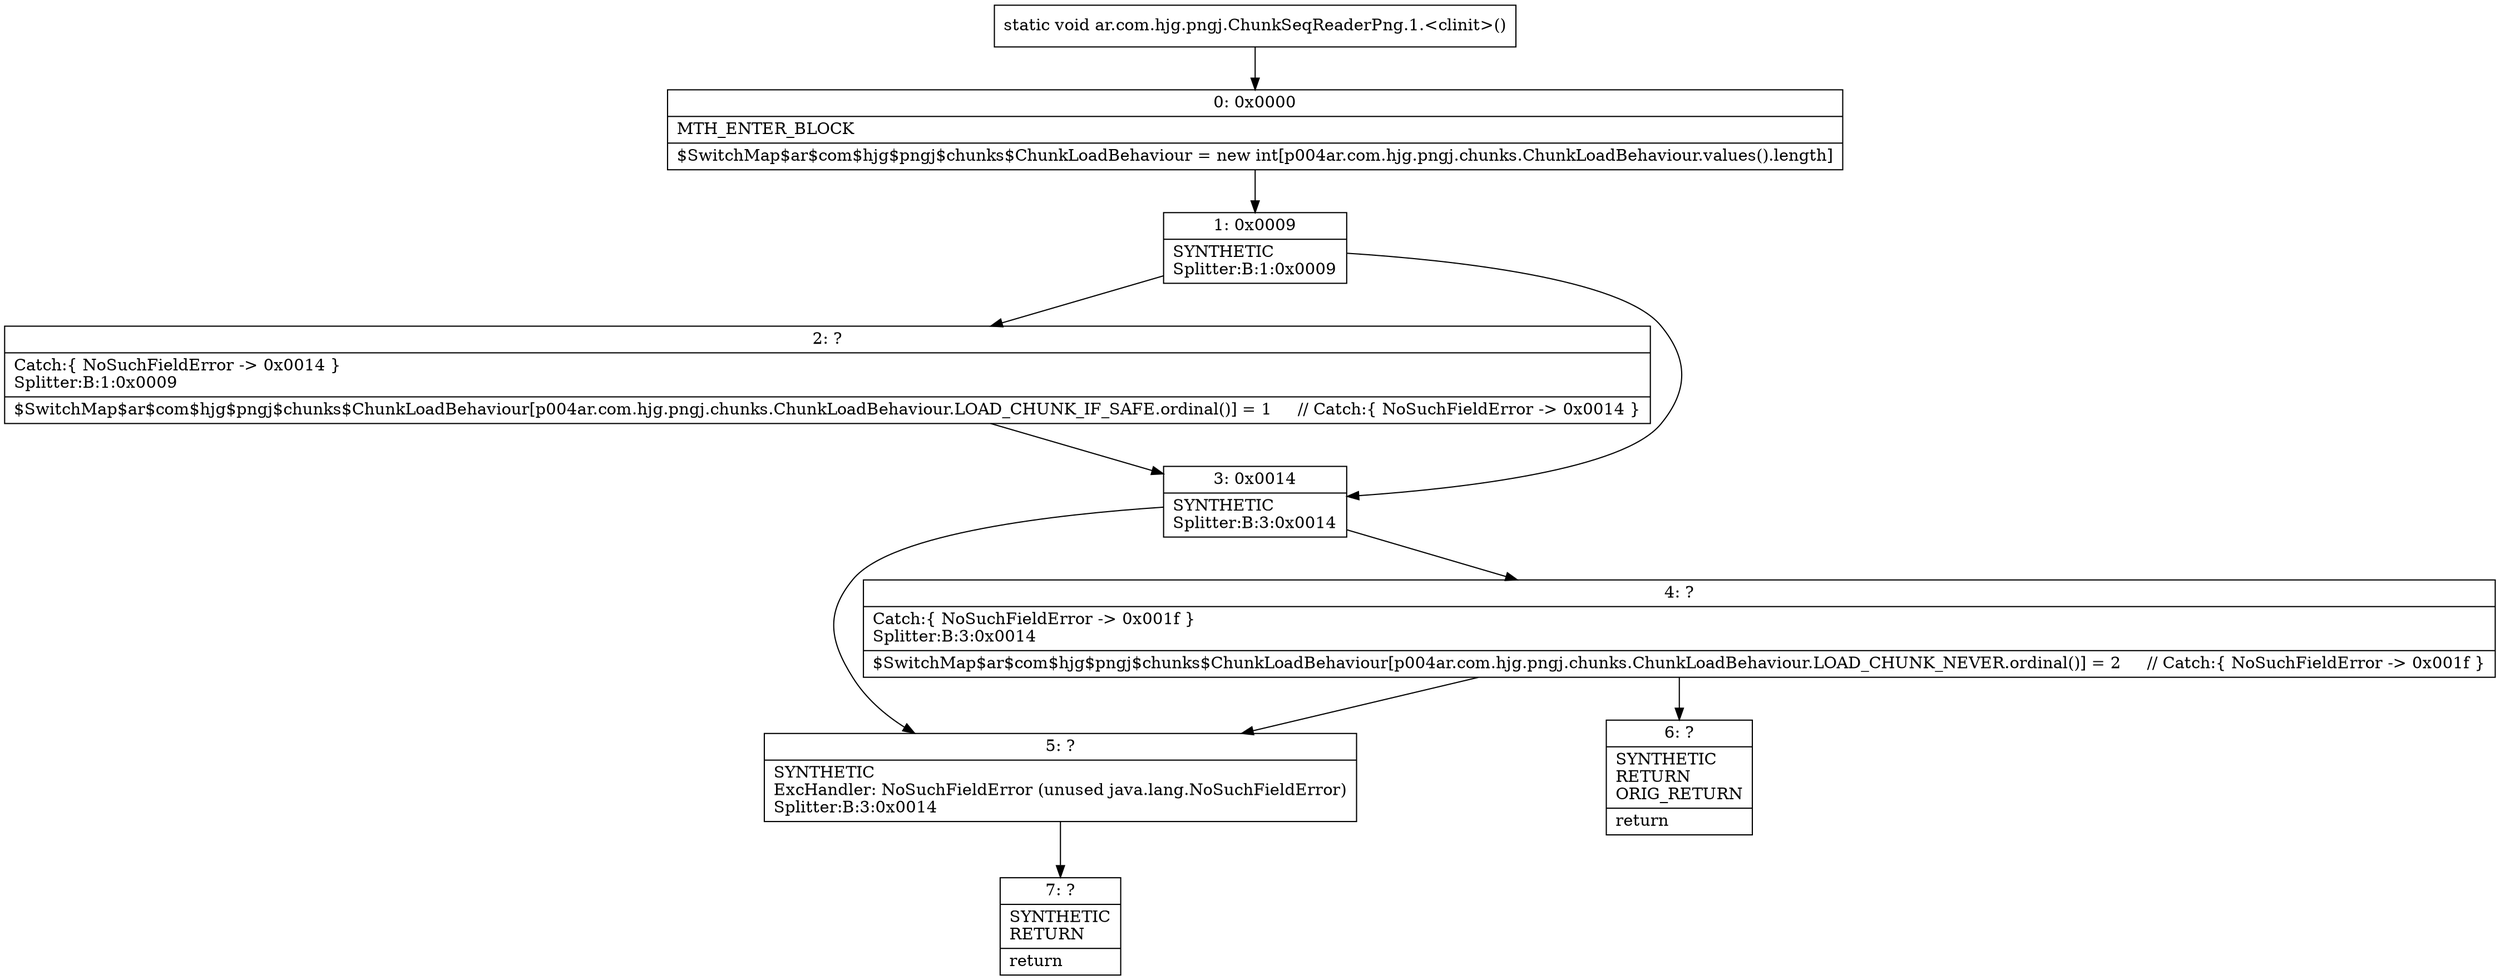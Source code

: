 digraph "CFG forar.com.hjg.pngj.ChunkSeqReaderPng.1.\<clinit\>()V" {
Node_0 [shape=record,label="{0\:\ 0x0000|MTH_ENTER_BLOCK\l|$SwitchMap$ar$com$hjg$pngj$chunks$ChunkLoadBehaviour = new int[p004ar.com.hjg.pngj.chunks.ChunkLoadBehaviour.values().length]\l}"];
Node_1 [shape=record,label="{1\:\ 0x0009|SYNTHETIC\lSplitter:B:1:0x0009\l}"];
Node_2 [shape=record,label="{2\:\ ?|Catch:\{ NoSuchFieldError \-\> 0x0014 \}\lSplitter:B:1:0x0009\l|$SwitchMap$ar$com$hjg$pngj$chunks$ChunkLoadBehaviour[p004ar.com.hjg.pngj.chunks.ChunkLoadBehaviour.LOAD_CHUNK_IF_SAFE.ordinal()] = 1     \/\/ Catch:\{ NoSuchFieldError \-\> 0x0014 \}\l}"];
Node_3 [shape=record,label="{3\:\ 0x0014|SYNTHETIC\lSplitter:B:3:0x0014\l}"];
Node_4 [shape=record,label="{4\:\ ?|Catch:\{ NoSuchFieldError \-\> 0x001f \}\lSplitter:B:3:0x0014\l|$SwitchMap$ar$com$hjg$pngj$chunks$ChunkLoadBehaviour[p004ar.com.hjg.pngj.chunks.ChunkLoadBehaviour.LOAD_CHUNK_NEVER.ordinal()] = 2     \/\/ Catch:\{ NoSuchFieldError \-\> 0x001f \}\l}"];
Node_5 [shape=record,label="{5\:\ ?|SYNTHETIC\lExcHandler: NoSuchFieldError (unused java.lang.NoSuchFieldError)\lSplitter:B:3:0x0014\l}"];
Node_6 [shape=record,label="{6\:\ ?|SYNTHETIC\lRETURN\lORIG_RETURN\l|return\l}"];
Node_7 [shape=record,label="{7\:\ ?|SYNTHETIC\lRETURN\l|return\l}"];
MethodNode[shape=record,label="{static void ar.com.hjg.pngj.ChunkSeqReaderPng.1.\<clinit\>() }"];
MethodNode -> Node_0;
Node_0 -> Node_1;
Node_1 -> Node_2;
Node_1 -> Node_3;
Node_2 -> Node_3;
Node_3 -> Node_4;
Node_3 -> Node_5;
Node_4 -> Node_5;
Node_4 -> Node_6;
Node_5 -> Node_7;
}

